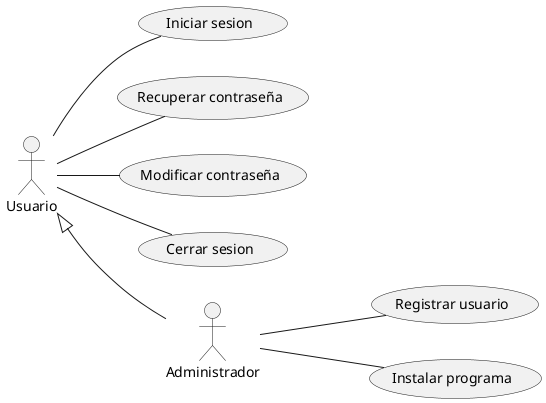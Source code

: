 @startuml
left to right  direction
Usuario -- (Iniciar sesion)
Usuario -- (Recuperar contraseña)
Usuario -- (Modificar contraseña)
Usuario -- (Cerrar sesion)
Administrador -- (Registrar usuario)
Administrador -- (Instalar programa)
Administrador -up-|> Usuario
@enduml
